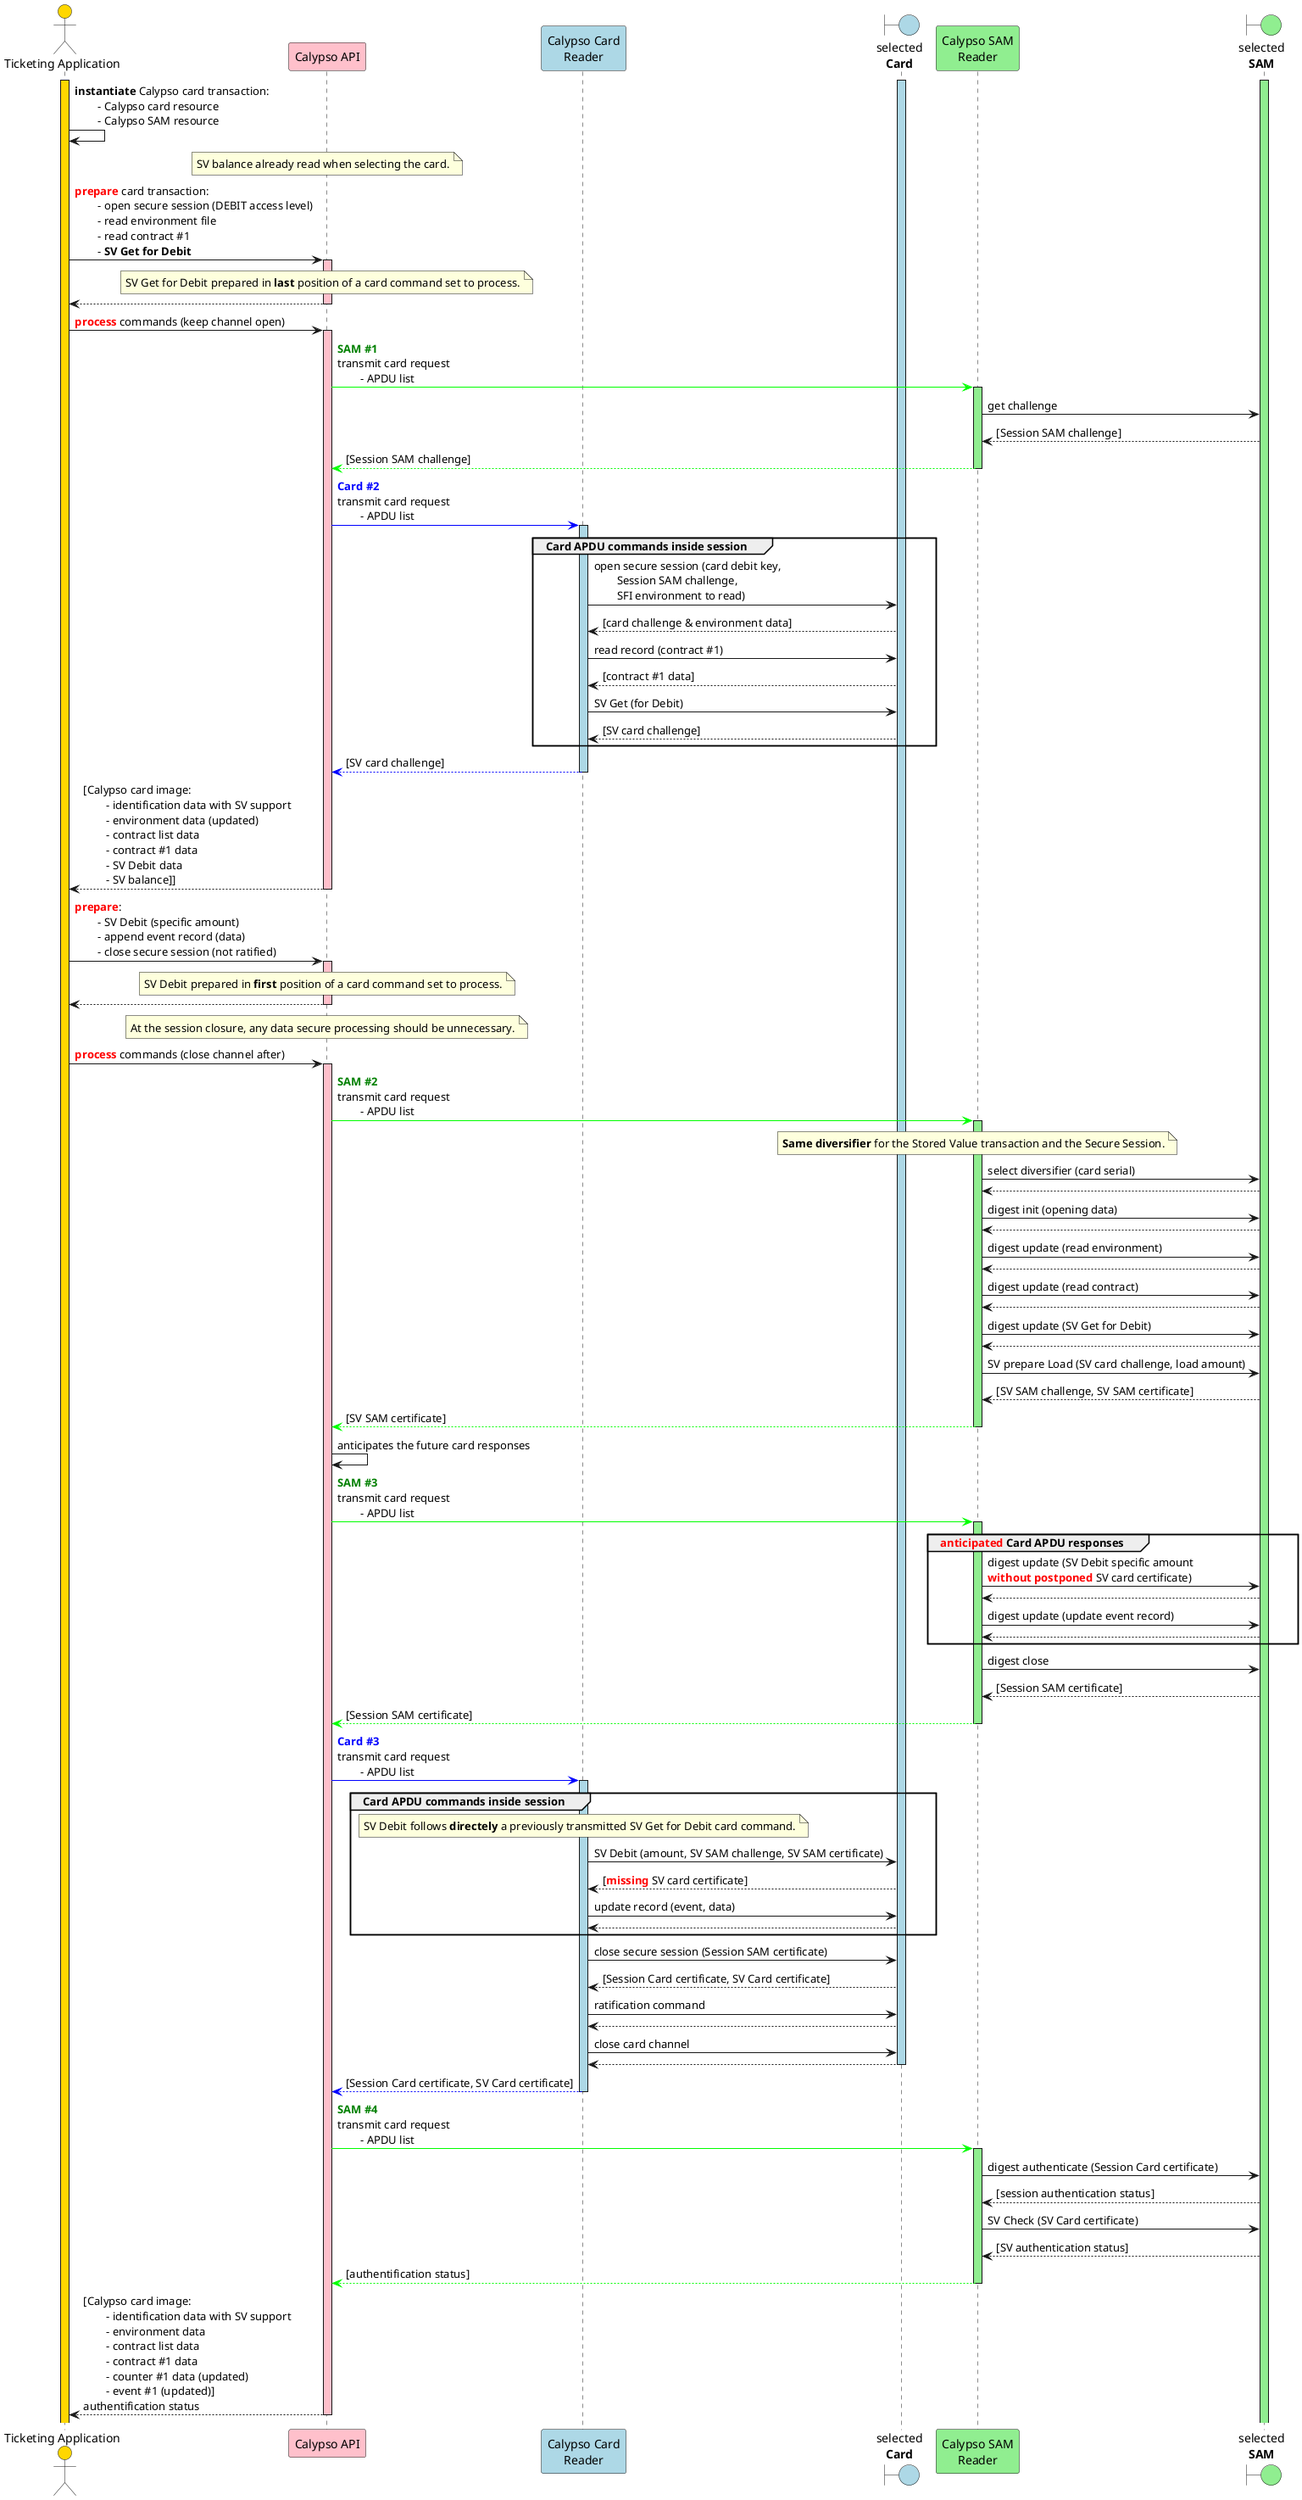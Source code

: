 @startuml

'skinparam ClassBorderColor #F1C40F
skinparam ClassBorderColor #D4AC0D
skinparam stereotypeABorderColor #A9DCDF
skinparam stereotypeIBorderColor #B4A7E5
skinparam stereotypeCBorderColor #ADD1B2
skinparam stereotypeEBorderColor #EB93DF
skinparam shadowing false

skinparam StateBorderColor #D4AC0D
skinparam ActivityBorderColor #D4AC0D

' Red
skinparam ClassBackgroundColor<<red>> #FDEDEC
skinparam ClassBorderColor<<red>> #E74C3C
hide <<red>> stereotype
' Purple
skinparam ClassBackgroundColor<<purple>> #F4ECF7
skinparam ClassBorderColor<<purple>> #8E44AD
hide <<purple>> stereotype
' blue
skinparam ClassBackgroundColor<<blue>> #EBF5FB
skinparam ClassBorderColor<<blue>> #3498DB
hide <<blue>> stereotype
' Green
skinparam ClassBackgroundColor<<green>> #EAFAF1
skinparam ClassBorderColor<<green>> #2ECC71
hide <<green>> stereotype

' Orange
skinparam ClassBackgroundColor<<orange>> #FDF2E9
skinparam ClassBorderColor<<orange>> #E67E22
hide <<orange>> stereotype

' Grey
skinparam ClassBackgroundColor<<grey>> #EAECEE
skinparam ClassBorderColor<<grey>> #2C3E50
hide <<grey>> stereotype

actor "Ticketing Application" as app #gold
participant "Calypso API" as capi #pink
participant "Calypso Card\nReader" as cardReader #lightBlue
boundary "selected\n**Card**" as card #lightBlue
participant "Calypso SAM\nReader" as samReader #lightGreen
boundary "selected\n**SAM**" as sam #lightGreen

activate app #gold
activate card #lightBlue
activate sam #lightGreen

app->app: **instantiate** Calypso card transaction:\n\t- Calypso card resource\n\t- Calypso SAM resource

note over capi
    SV balance already read when selecting the card.
end note

app->capi: <font color=red>**prepare**</font> card transaction:\n\t- open secure session (DEBIT access level)\n\t- read environment file\n\t- read contract #1\n\t- **SV Get for Debit**
activate capi  #pink
note over capi
    SV Get for Debit prepared in **last** position of a card command set to process.
end note
capi-->app
deactivate capi

app->capi: <font color=red>**process**</font> commands (keep channel open)
activate capi  #pink

capi-[#00FF00]>samReader: <font color=green>**SAM #1**<font color=red>\ntransmit card request\n\t- APDU list
activate samReader #lightGreen

samReader->sam: get challenge
sam-->samReader: [Session SAM challenge]
samReader-[#00FF00]->capi: [Session SAM challenge]
deactivate samReader

capi-[#0000FF]>cardReader: <font color=blue>**Card #2**</font>\ntransmit card request\n\t- APDU list
activate cardReader #lightBlue

group Card APDU commands inside session
    cardReader->card: open secure session (card debit key,\n\tSession SAM challenge,\n\tSFI environment to read)
    card-->cardReader: [card challenge & environment data]
    cardReader->card: read record (contract #1)
    card-->cardReader: [contract #1 data]
    cardReader->card: SV Get (for Debit)
    card-->cardReader: [SV card challenge]
end

cardReader--[#0000FF]>capi: [SV card challenge]
deactivate cardReader

capi-->app: [Calypso card image:\n\t- identification data with SV support\n\t- environment data (updated)\n\t- contract list data\n\t- contract #1 data\n\t- SV Debit data\n\t- SV balance]]
deactivate capi

app->capi: <font color=red>**prepare**</font>:\n\t- SV Debit (specific amount)\n\t- append event record (data)\n\t- close secure session (not ratified)
activate capi  #pink
note over capi
    SV Debit prepared in **first** position of a card command set to process.
end note
capi-->app
deactivate capi

note over capi
    At the session closure, any data secure processing should be unnecessary.
end note

app->capi: <font color=red>**process**</font> commands (close channel after)
activate capi  #pink

capi-[#00FF00]>samReader: <font color=green>**SAM #2**</font>\ntransmit card request\n\t- APDU list
activate samReader #lightGreen

note over samReader
    **Same diversifier** for the Stored Value transaction and the Secure Session.
end note

samReader->sam: select diversifier (card serial)
sam-->samReader
samReader->sam: digest init (opening data)
sam-->samReader
samReader->sam: digest update (read environment)
sam-->samReader
samReader->sam: digest update (read contract)
sam-->samReader
samReader->sam: digest update (SV Get for Debit)
sam-->samReader
samReader->sam: SV prepare Load (SV card challenge, load amount)
sam-->samReader: [SV SAM challenge, SV SAM certificate]

samReader-[#00FF00]->capi: [SV SAM certificate]
deactivate samReader

capi->capi: anticipates the future card responses

capi-[#00FF00]>samReader: <font color=green>**SAM #3**</font>\ntransmit card request\n\t- APDU list
activate samReader #lightGreen

group <font color=red>**anticipated**</font> Card APDU responses
    samReader->sam: digest update (SV Debit specific amount\n<font color=red>**without postponed**</font> SV card certificate)
    sam-->samReader
    samReader->sam: digest update (update event record)
    sam-->samReader
end
samReader->sam: digest close
sam-->samReader: [Session SAM certificate]

samReader-[#00FF00]->capi: [Session SAM certificate]
deactivate samReader

capi-[#0000FF]>cardReader: <font color=blue>**Card #3**</font>\ntransmit card request\n\t- APDU list
activate cardReader #lightBlue

group Card APDU commands inside session
note over cardReader
    SV Debit follows **directely** a previously transmitted SV Get for Debit card command.
end note
    cardReader->card: SV Debit (amount, SV SAM challenge, SV SAM certificate)
    card-->cardReader: [<font color=red>**missing**</font> SV card certificate]
    cardReader->card: update record (event, data)
    card-->cardReader
end

cardReader->card: close secure session (Session SAM certificate)
card-->cardReader: [Session Card certificate, SV Card certificate]
cardReader->card: ratification command
card-->cardReader
cardReader->card: close card channel
card-->cardReader
deactivate card

cardReader-[#0000FF]->capi: [Session Card certificate, SV Card certificate]
deactivate cardReader

capi-[#00FF00]>samReader: <font color=green>**SAM #4**</font>\ntransmit card request\n\t- APDU list
activate samReader #lightGreen
samReader->sam: digest authenticate (Session Card certificate)
sam-->samReader: [session authentication status]
samReader->sam: SV Check (SV Card certificate)
sam-->samReader: [SV authentication status]

samReader-[#00FF00]->capi: [authentification status]
deactivate samReader

capi-->app: [Calypso card image:\n\t- identification data with SV support\n\t- environment data\n\t- contract list data\n\t- contract #1 data\n\t- counter #1 data (updated)\n\t- event #1 (updated)]\nauthentification status
deactivate capi
@enduml